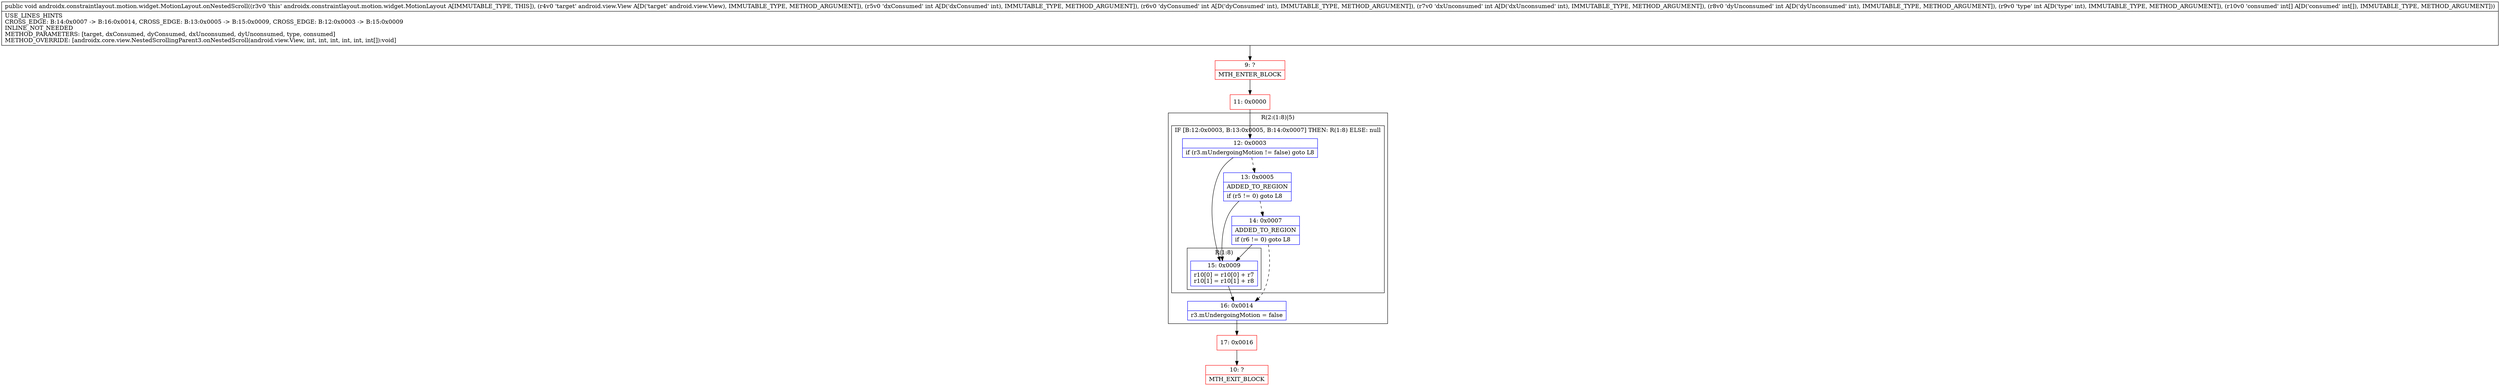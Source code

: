 digraph "CFG forandroidx.constraintlayout.motion.widget.MotionLayout.onNestedScroll(Landroid\/view\/View;IIIII[I)V" {
subgraph cluster_Region_463525231 {
label = "R(2:(1:8)|5)";
node [shape=record,color=blue];
subgraph cluster_IfRegion_1148240830 {
label = "IF [B:12:0x0003, B:13:0x0005, B:14:0x0007] THEN: R(1:8) ELSE: null";
node [shape=record,color=blue];
Node_12 [shape=record,label="{12\:\ 0x0003|if (r3.mUndergoingMotion != false) goto L8\l}"];
Node_13 [shape=record,label="{13\:\ 0x0005|ADDED_TO_REGION\l|if (r5 != 0) goto L8\l}"];
Node_14 [shape=record,label="{14\:\ 0x0007|ADDED_TO_REGION\l|if (r6 != 0) goto L8\l}"];
subgraph cluster_Region_114550997 {
label = "R(1:8)";
node [shape=record,color=blue];
Node_15 [shape=record,label="{15\:\ 0x0009|r10[0] = r10[0] + r7\lr10[1] = r10[1] + r8\l}"];
}
}
Node_16 [shape=record,label="{16\:\ 0x0014|r3.mUndergoingMotion = false\l}"];
}
Node_9 [shape=record,color=red,label="{9\:\ ?|MTH_ENTER_BLOCK\l}"];
Node_11 [shape=record,color=red,label="{11\:\ 0x0000}"];
Node_17 [shape=record,color=red,label="{17\:\ 0x0016}"];
Node_10 [shape=record,color=red,label="{10\:\ ?|MTH_EXIT_BLOCK\l}"];
MethodNode[shape=record,label="{public void androidx.constraintlayout.motion.widget.MotionLayout.onNestedScroll((r3v0 'this' androidx.constraintlayout.motion.widget.MotionLayout A[IMMUTABLE_TYPE, THIS]), (r4v0 'target' android.view.View A[D('target' android.view.View), IMMUTABLE_TYPE, METHOD_ARGUMENT]), (r5v0 'dxConsumed' int A[D('dxConsumed' int), IMMUTABLE_TYPE, METHOD_ARGUMENT]), (r6v0 'dyConsumed' int A[D('dyConsumed' int), IMMUTABLE_TYPE, METHOD_ARGUMENT]), (r7v0 'dxUnconsumed' int A[D('dxUnconsumed' int), IMMUTABLE_TYPE, METHOD_ARGUMENT]), (r8v0 'dyUnconsumed' int A[D('dyUnconsumed' int), IMMUTABLE_TYPE, METHOD_ARGUMENT]), (r9v0 'type' int A[D('type' int), IMMUTABLE_TYPE, METHOD_ARGUMENT]), (r10v0 'consumed' int[] A[D('consumed' int[]), IMMUTABLE_TYPE, METHOD_ARGUMENT]))  | USE_LINES_HINTS\lCROSS_EDGE: B:14:0x0007 \-\> B:16:0x0014, CROSS_EDGE: B:13:0x0005 \-\> B:15:0x0009, CROSS_EDGE: B:12:0x0003 \-\> B:15:0x0009\lINLINE_NOT_NEEDED\lMETHOD_PARAMETERS: [target, dxConsumed, dyConsumed, dxUnconsumed, dyUnconsumed, type, consumed]\lMETHOD_OVERRIDE: [androidx.core.view.NestedScrollingParent3.onNestedScroll(android.view.View, int, int, int, int, int, int[]):void]\l}"];
MethodNode -> Node_9;Node_12 -> Node_13[style=dashed];
Node_12 -> Node_15;
Node_13 -> Node_14[style=dashed];
Node_13 -> Node_15;
Node_14 -> Node_15;
Node_14 -> Node_16[style=dashed];
Node_15 -> Node_16;
Node_16 -> Node_17;
Node_9 -> Node_11;
Node_11 -> Node_12;
Node_17 -> Node_10;
}

